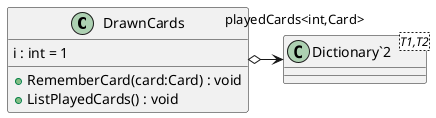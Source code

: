 @startuml
class DrawnCards {
    i : int = 1
    + RememberCard(card:Card) : void
    + ListPlayedCards() : void
}
class "Dictionary`2"<T1,T2> {
}
DrawnCards o-> "playedCards<int,Card>" "Dictionary`2"
@enduml
@startuml
class Deck {
    + Deck()
    + CreateDeck() : void
}
class "List`1"<T> {
}
class "Queue`1"<T> {
}
Deck o-> "deckOrder<Card>" "List`1"
Deck o-> "deckUnOrder<Card>" "Queue`1"
Deck o-> "random" Random
@enduml
@startuml
class Dealer {
    + Dealer()
}
Player <|-- Dealer
@enduml
@startuml
class Card {
    + value : int
    + suite : string
    + isAce : bool
    + <<virtual>> GetCardString() : string
}
@enduml
@startuml Ace
class Ace {
    + Ace()
    + <<override>> GetCardString() : string
}
DressedCard <|-- Ace
@enduml